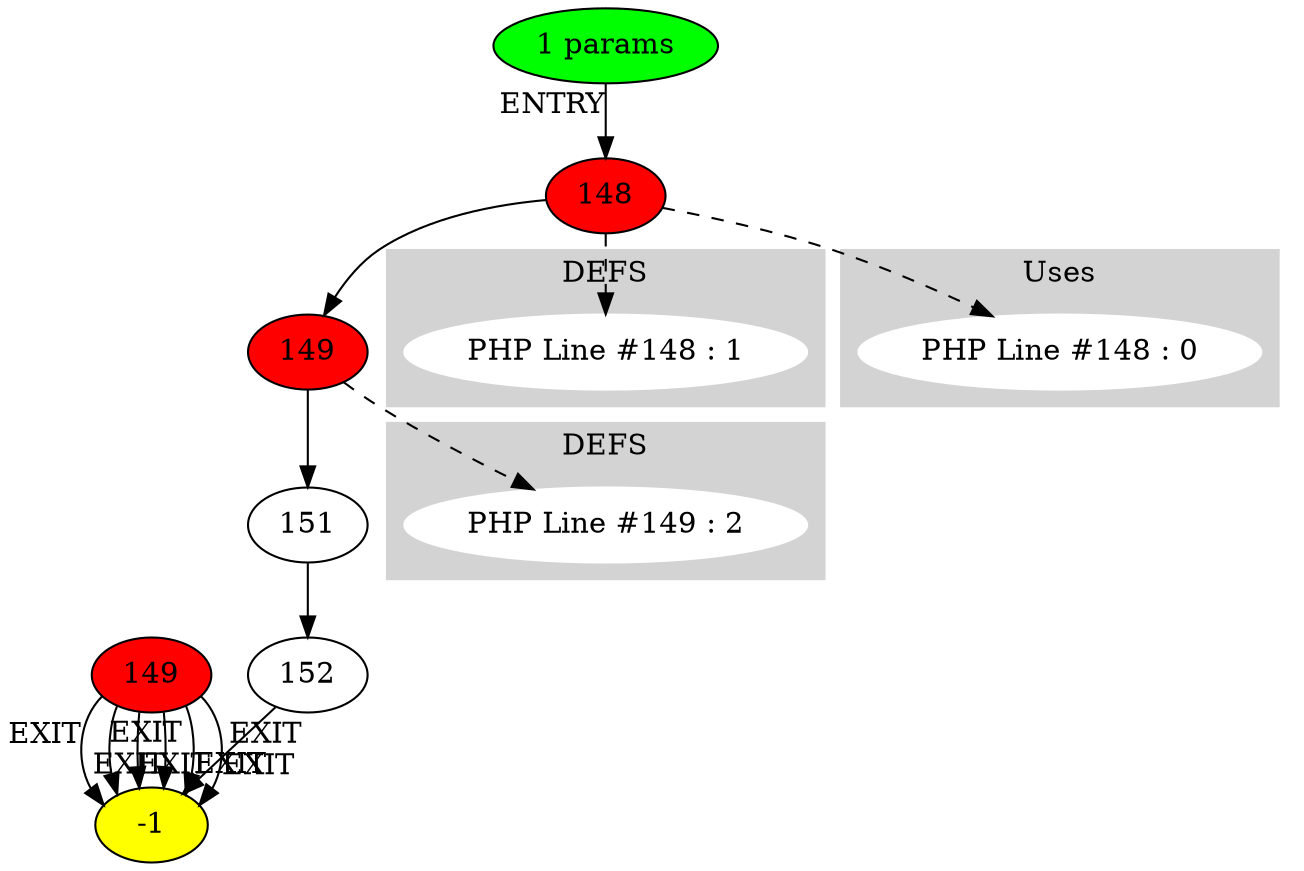 digraph testName {
0 [label="148" , fillcolor = red, style = filled];
1 [label="149" , fillcolor = red, style = filled];
2 [label="151"];
3 [label="152"];
1000 [label="148" , fillcolor = red, style = filled];
1000 [label="148" , fillcolor = red, style = filled];
1000 [label="148" , fillcolor = red, style = filled];
1000 [label="149" , fillcolor = red, style = filled];
1000 [label="149" , fillcolor = red, style = filled];
1000 [label="149" , fillcolor = red, style = filled];
0 -> 1;
1 -> 2;
2 -> 3;
-2 -> 0[xlabel="ENTRY"];
3 -> -1[xlabel="EXIT"];
1000 -> -1[xlabel="EXIT"];
1000 -> -1[xlabel="EXIT"];
1000 -> -1[xlabel="EXIT"];
1000 -> -1[xlabel="EXIT"];
1000 -> -1[xlabel="EXIT"];
1000 -> -1[xlabel="EXIT"];
-2 [fillcolor = green, style = filled]-1 [fillcolor= yellow, style = filled] subgraph cluster_g_0 { style=filled; color=lightgrey; node [style=filled,color=white]; g_0[label= "PHP Line #148 : 1"];label = "DEFS";}
0 -> g_0 [style="dashed"];
subgraph cluster_g_1 { style=filled; color=lightgrey; node [style=filled,color=white]; g_1[label= "PHP Line #149 : 2"];label = "DEFS";}
1 -> g_1 [style="dashed"];
subgraph cluster_use_0 { style=filled; color=lightgrey; node [style=filled,color=white]; use_0_0[label= "PHP Line #148 : 0"];label = "Uses";}
0 -> use_0_0 [style="dashed"];
-2 [label="1 params"];
}
